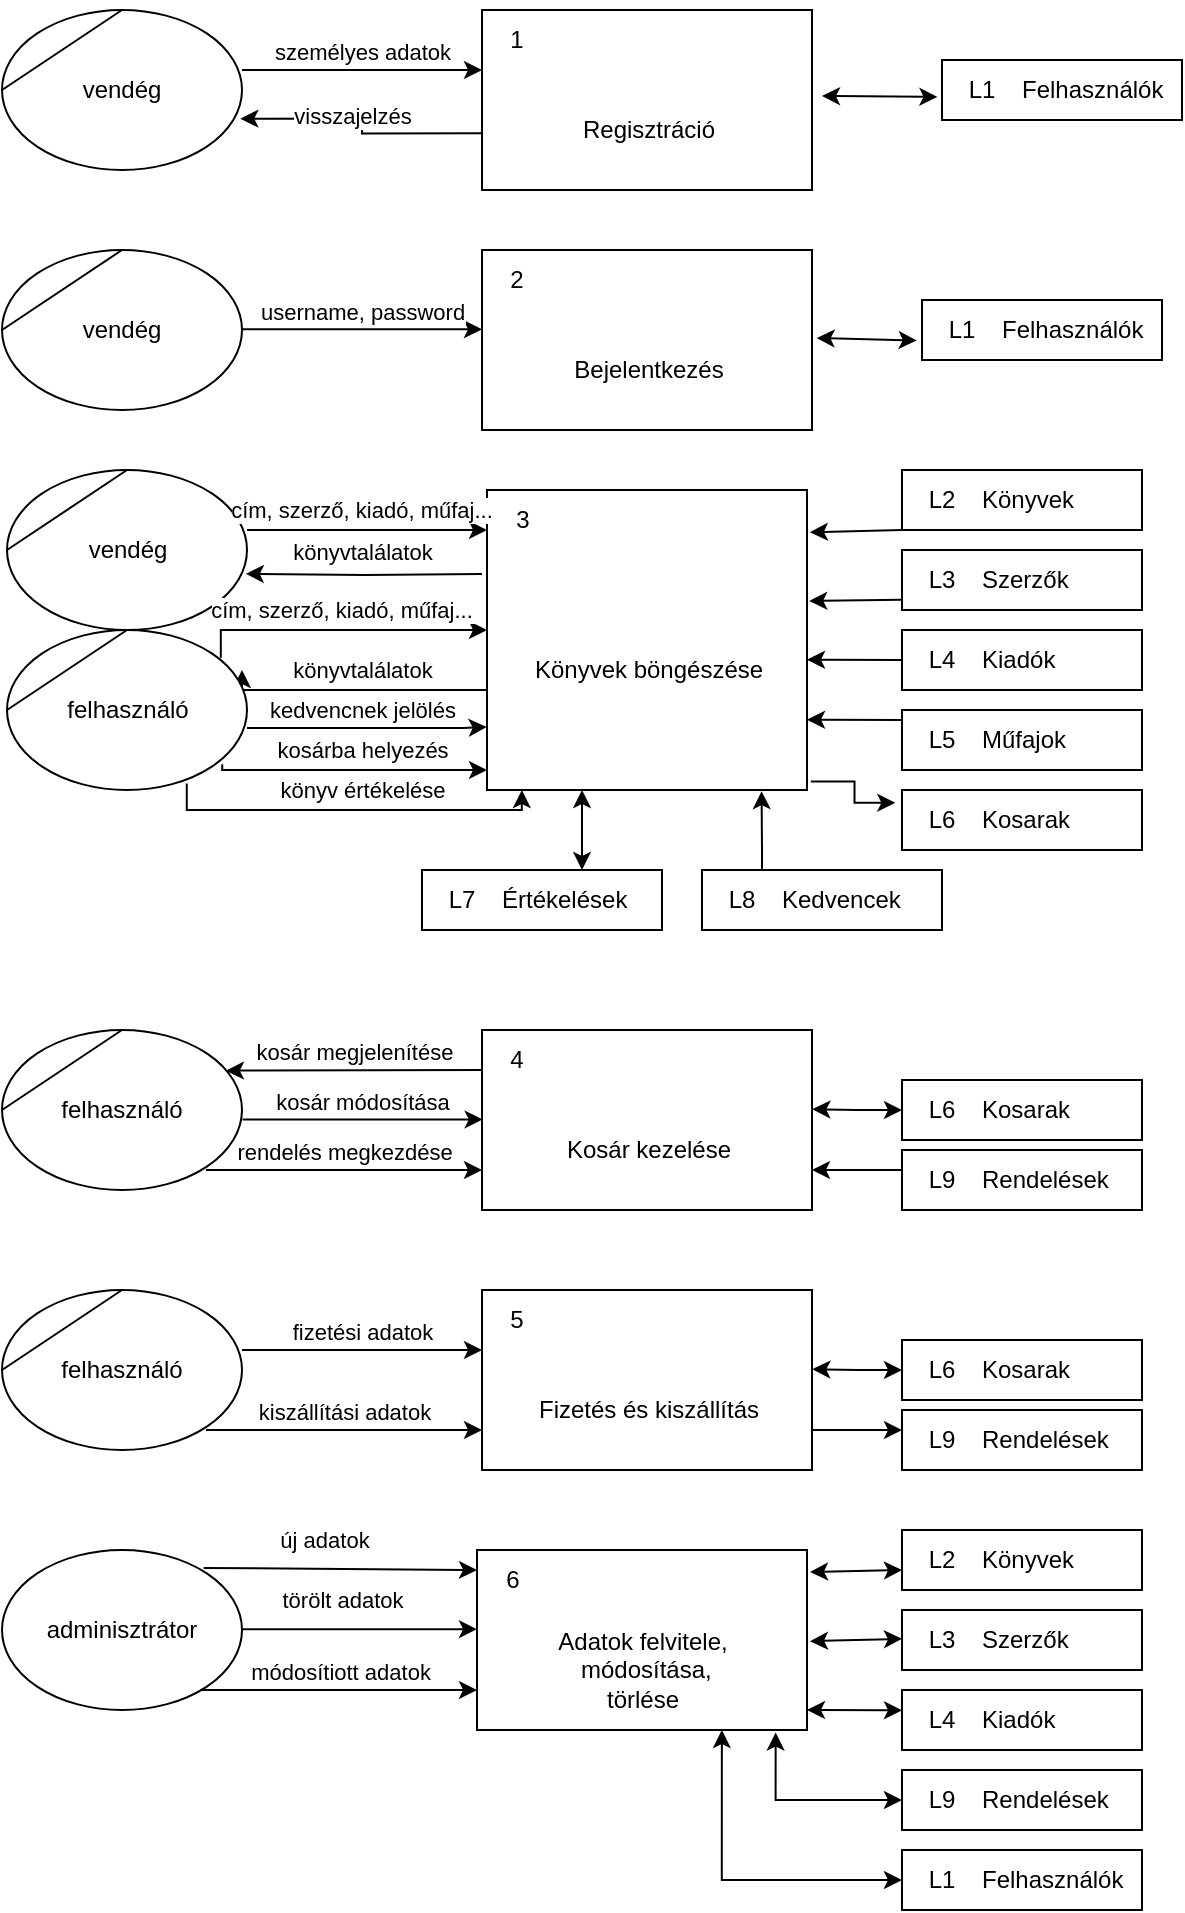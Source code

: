 <mxfile version="20.8.20" type="device"><diagram name="Page-1" id="_qsF4wstuvwp_UwOPnYQ"><mxGraphModel dx="1009" dy="550" grid="1" gridSize="10" guides="1" tooltips="1" connect="1" arrows="1" fold="1" page="1" pageScale="1" pageWidth="850" pageHeight="1100" math="0" shadow="0"><root><mxCell id="0"/><mxCell id="1" parent="0"/><mxCell id="DANlGAtd_FARZGhDrok2-2" value="vendég" style="shape=stencil(tZRtjoMgEIZPw98GJR6gYXfvQe10nZQCAbYft99RNKlW7GajiTGZeeXhnZGBCRka5YCVvGHig5VlwTm9Kb5NYhUc1DElr8qjOmhISojenuGGx9gz0DTgMbaq+GR8T9+0j5C1NYYgaE0YKU86wRQaWsvvCdZv/xhFjvgXiOB7kynLyq+/Y3fVNuBiI79j7OB+db/rgceOi61+3Grg4v9YISmTO9xCHlR9/vb2xxxnzYDW6AK8OfLTeZzO66ynzM5CnqyHBUsn1DqN9UITnWoH/kUY5Iu9PtVUzRY1jx4IGk22K9UioSs+44+uvFxl3bKX1nTZdE12iV8=);whiteSpace=wrap;html=1;" parent="1" vertex="1"><mxGeometry x="20" y="20" width="120" height="80" as="geometry"/></mxCell><mxCell id="DANlGAtd_FARZGhDrok2-3" value="Regisztráció" style="html=1;dashed=0;whitespace=wrap;shape=mxgraph.dfd.process;align=center;container=1;collapsible=0;spacingTop=30;" parent="1" vertex="1"><mxGeometry x="260" y="20" width="165" height="90" as="geometry"/></mxCell><mxCell id="DANlGAtd_FARZGhDrok2-4" value="1" style="text;html=1;strokeColor=none;fillColor=none;align=center;verticalAlign=middle;whiteSpace=wrap;rounded=0;movable=0;resizable=0;rotatable=0;cloneable=0;deletable=0;connectable=0;allowArrows=0;pointerEvents=1;" parent="DANlGAtd_FARZGhDrok2-3" vertex="1"><mxGeometry width="35" height="30" as="geometry"/></mxCell><mxCell id="DANlGAtd_FARZGhDrok2-5" value="" style="text;html=1;strokeColor=none;fillColor=none;align=left;verticalAlign=middle;whiteSpace=wrap;rounded=0;movable=0;resizable=0;connectable=0;allowArrows=0;rotatable=0;cloneable=0;deletable=0;spacingLeft=6;autosize=1;resizeWidth=0;" parent="DANlGAtd_FARZGhDrok2-3" vertex="1"><mxGeometry x="35" y="-5" width="50" height="40" as="geometry"/></mxCell><mxCell id="DANlGAtd_FARZGhDrok2-6" value="személyes adatok" style="endArrow=classic;html=1;rounded=0;verticalAlign=bottom;" parent="1" edge="1"><mxGeometry width="50" height="50" relative="1" as="geometry"><mxPoint x="140" y="50" as="sourcePoint"/><mxPoint x="260" y="50" as="targetPoint"/><mxPoint as="offset"/></mxGeometry></mxCell><mxCell id="DANlGAtd_FARZGhDrok2-7" value="visszajelzés&lt;br&gt;" style="endArrow=classic;html=1;rounded=0;verticalAlign=bottom;exitX=-0.001;exitY=0.685;exitDx=0;exitDy=0;exitPerimeter=0;edgeStyle=orthogonalEdgeStyle;entryX=0.993;entryY=0.679;entryDx=0;entryDy=0;entryPerimeter=0;" parent="1" source="DANlGAtd_FARZGhDrok2-3" target="DANlGAtd_FARZGhDrok2-2" edge="1"><mxGeometry x="-0.186" y="-13" width="50" height="50" relative="1" as="geometry"><mxPoint x="150" y="60" as="sourcePoint"/><mxPoint x="140" y="60" as="targetPoint"/><mxPoint x="-13" y="13" as="offset"/></mxGeometry></mxCell><mxCell id="DANlGAtd_FARZGhDrok2-20" value="Felhasználók" style="html=1;dashed=0;whitespace=wrap;shape=mxgraph.dfd.dataStoreID2;align=left;spacingLeft=38;container=1;collapsible=0;" parent="1" vertex="1"><mxGeometry x="490" y="45" width="120" height="30" as="geometry"/></mxCell><mxCell id="DANlGAtd_FARZGhDrok2-21" value="L1" style="text;html=1;strokeColor=none;fillColor=none;align=center;verticalAlign=middle;whiteSpace=wrap;rounded=0;connectable=0;allowArrows=0;movable=0;resizable=0;rotatable=0;cloneable=0;deletable=0;" parent="DANlGAtd_FARZGhDrok2-20" vertex="1"><mxGeometry x="5" width="30" height="30" as="geometry"/></mxCell><mxCell id="DANlGAtd_FARZGhDrok2-22" value="&lt;br&gt;" style="endArrow=classic;startArrow=classic;html=1;rounded=0;verticalAlign=bottom;entryX=-0.019;entryY=0.616;entryDx=0;entryDy=0;entryPerimeter=0;" parent="1" target="DANlGAtd_FARZGhDrok2-20" edge="1"><mxGeometry width="50" height="50" relative="1" as="geometry"><mxPoint x="430" y="63" as="sourcePoint"/><mxPoint x="480" y="60" as="targetPoint"/></mxGeometry></mxCell><mxCell id="DANlGAtd_FARZGhDrok2-23" value="vendég" style="shape=stencil(tZRtjoMgEIZPw98GJR6gYXfvQe10nZQCAbYft99RNKlW7GajiTGZeeXhnZGBCRka5YCVvGHig5VlwTm9Kb5NYhUc1DElr8qjOmhISojenuGGx9gz0DTgMbaq+GR8T9+0j5C1NYYgaE0YKU86wRQaWsvvCdZv/xhFjvgXiOB7kynLyq+/Y3fVNuBiI79j7OB+db/rgceOi61+3Grg4v9YISmTO9xCHlR9/vb2xxxnzYDW6AK8OfLTeZzO66ynzM5CnqyHBUsn1DqN9UITnWoH/kUY5Iu9PtVUzRY1jx4IGk22K9UioSs+44+uvFxl3bKX1nTZdE12iV8=);whiteSpace=wrap;html=1;" parent="1" vertex="1"><mxGeometry x="20" y="140" width="120" height="80" as="geometry"/></mxCell><mxCell id="DANlGAtd_FARZGhDrok2-24" value="Bejelentkezés" style="html=1;dashed=0;whitespace=wrap;shape=mxgraph.dfd.process;align=center;container=1;collapsible=0;spacingTop=30;" parent="1" vertex="1"><mxGeometry x="260" y="140" width="165" height="90" as="geometry"/></mxCell><mxCell id="DANlGAtd_FARZGhDrok2-25" value="2" style="text;html=1;strokeColor=none;fillColor=none;align=center;verticalAlign=middle;whiteSpace=wrap;rounded=0;movable=0;resizable=0;rotatable=0;cloneable=0;deletable=0;connectable=0;allowArrows=0;pointerEvents=1;" parent="DANlGAtd_FARZGhDrok2-24" vertex="1"><mxGeometry width="35" height="30" as="geometry"/></mxCell><mxCell id="DANlGAtd_FARZGhDrok2-26" value="" style="text;html=1;strokeColor=none;fillColor=none;align=left;verticalAlign=middle;whiteSpace=wrap;rounded=0;movable=0;resizable=0;connectable=0;allowArrows=0;rotatable=0;cloneable=0;deletable=0;spacingLeft=6;autosize=1;resizeWidth=0;" parent="DANlGAtd_FARZGhDrok2-24" vertex="1"><mxGeometry x="35" y="-5" width="50" height="40" as="geometry"/></mxCell><mxCell id="DANlGAtd_FARZGhDrok2-27" value="username, password" style="endArrow=classic;html=1;rounded=0;verticalAlign=bottom;" parent="1" edge="1"><mxGeometry width="50" height="50" relative="1" as="geometry"><mxPoint x="140" y="179.66" as="sourcePoint"/><mxPoint x="260" y="179.66" as="targetPoint"/><mxPoint as="offset"/></mxGeometry></mxCell><mxCell id="DANlGAtd_FARZGhDrok2-29" value="Felhasználók" style="html=1;dashed=0;whitespace=wrap;shape=mxgraph.dfd.dataStoreID2;align=left;spacingLeft=38;container=1;collapsible=0;" parent="1" vertex="1"><mxGeometry x="480" y="165" width="120" height="30" as="geometry"/></mxCell><mxCell id="DANlGAtd_FARZGhDrok2-30" value="L1" style="text;html=1;strokeColor=none;fillColor=none;align=center;verticalAlign=middle;whiteSpace=wrap;rounded=0;connectable=0;allowArrows=0;movable=0;resizable=0;rotatable=0;cloneable=0;deletable=0;" parent="DANlGAtd_FARZGhDrok2-29" vertex="1"><mxGeometry x="5" width="30" height="30" as="geometry"/></mxCell><mxCell id="DANlGAtd_FARZGhDrok2-31" value="&lt;br&gt;" style="endArrow=classic;startArrow=classic;html=1;rounded=0;verticalAlign=bottom;exitX=1.014;exitY=0.489;exitDx=0;exitDy=0;exitPerimeter=0;entryX=-0.022;entryY=0.674;entryDx=0;entryDy=0;entryPerimeter=0;" parent="1" source="DANlGAtd_FARZGhDrok2-24" target="DANlGAtd_FARZGhDrok2-29" edge="1"><mxGeometry width="50" height="50" relative="1" as="geometry"><mxPoint x="450" y="190" as="sourcePoint"/><mxPoint x="520" y="190" as="targetPoint"/></mxGeometry></mxCell><mxCell id="DANlGAtd_FARZGhDrok2-54" style="edgeStyle=orthogonalEdgeStyle;rounded=0;orthogonalLoop=1;jettySize=auto;html=1;entryX=0.995;entryY=0.649;entryDx=0;entryDy=0;entryPerimeter=0;" parent="1" target="DANlGAtd_FARZGhDrok2-46" edge="1"><mxGeometry relative="1" as="geometry"><mxPoint x="260" y="302" as="sourcePoint"/></mxGeometry></mxCell><mxCell id="DANlGAtd_FARZGhDrok2-56" value="könyvtalálatok&lt;br&gt;" style="edgeLabel;html=1;align=center;verticalAlign=middle;resizable=0;points=[];" parent="DANlGAtd_FARZGhDrok2-54" vertex="1" connectable="0"><mxGeometry x="-0.121" relative="1" as="geometry"><mxPoint x="-8" y="-12" as="offset"/></mxGeometry></mxCell><mxCell id="DANlGAtd_FARZGhDrok2-55" style="edgeStyle=orthogonalEdgeStyle;rounded=0;orthogonalLoop=1;jettySize=auto;html=1;exitX=0.001;exitY=0.594;exitDx=0;exitDy=0;exitPerimeter=0;" parent="1" source="DANlGAtd_FARZGhDrok2-32" edge="1"><mxGeometry relative="1" as="geometry"><mxPoint x="260" y="370" as="sourcePoint"/><mxPoint x="140" y="350" as="targetPoint"/><Array as="points"><mxPoint x="263" y="360"/><mxPoint x="140" y="360"/></Array></mxGeometry></mxCell><mxCell id="DANlGAtd_FARZGhDrok2-113" value="könyvtalálatok" style="edgeLabel;html=1;align=center;verticalAlign=middle;resizable=0;points=[];" parent="DANlGAtd_FARZGhDrok2-55" vertex="1" connectable="0"><mxGeometry x="-0.127" y="-1" relative="1" as="geometry"><mxPoint x="-11" y="-9" as="offset"/></mxGeometry></mxCell><mxCell id="DANlGAtd_FARZGhDrok2-32" value="Könyvek böngészése&lt;br&gt;" style="html=1;dashed=0;whitespace=wrap;shape=mxgraph.dfd.process;align=center;container=1;collapsible=0;spacingTop=30;" parent="1" vertex="1"><mxGeometry x="262.5" y="260" width="160" height="150" as="geometry"/></mxCell><mxCell id="DANlGAtd_FARZGhDrok2-33" value="3" style="text;html=1;strokeColor=none;fillColor=none;align=center;verticalAlign=middle;whiteSpace=wrap;rounded=0;movable=0;resizable=0;rotatable=0;cloneable=0;deletable=0;connectable=0;allowArrows=0;pointerEvents=1;" parent="DANlGAtd_FARZGhDrok2-32" vertex="1"><mxGeometry width="35" height="30" as="geometry"/></mxCell><mxCell id="DANlGAtd_FARZGhDrok2-34" value="" style="text;html=1;strokeColor=none;fillColor=none;align=left;verticalAlign=middle;whiteSpace=wrap;rounded=0;movable=0;resizable=0;connectable=0;allowArrows=0;rotatable=0;cloneable=0;deletable=0;spacingLeft=6;autosize=1;resizeWidth=0;" parent="DANlGAtd_FARZGhDrok2-32" vertex="1"><mxGeometry x="35" y="-5" width="50" height="40" as="geometry"/></mxCell><mxCell id="DANlGAtd_FARZGhDrok2-110" style="edgeStyle=orthogonalEdgeStyle;rounded=0;orthogonalLoop=1;jettySize=auto;html=1;startArrow=none;startFill=0;endArrow=classic;endFill=1;entryX=-0.001;entryY=0.79;entryDx=0;entryDy=0;entryPerimeter=0;" parent="DANlGAtd_FARZGhDrok2-32" target="DANlGAtd_FARZGhDrok2-32" edge="1"><mxGeometry relative="1" as="geometry"><mxPoint x="-120" y="119" as="sourcePoint"/><mxPoint x="-22.5" y="110" as="targetPoint"/><Array as="points"><mxPoint x="-12" y="119"/></Array></mxGeometry></mxCell><mxCell id="DANlGAtd_FARZGhDrok2-111" value="kedvencnek jelölés" style="edgeLabel;html=1;align=center;verticalAlign=middle;resizable=0;points=[];" parent="DANlGAtd_FARZGhDrok2-110" vertex="1" connectable="0"><mxGeometry x="-0.127" y="1" relative="1" as="geometry"><mxPoint x="5" y="-8" as="offset"/></mxGeometry></mxCell><mxCell id="DANlGAtd_FARZGhDrok2-35" value="Könyvek" style="html=1;dashed=0;whitespace=wrap;shape=mxgraph.dfd.dataStoreID2;align=left;spacingLeft=38;container=1;collapsible=0;" parent="1" vertex="1"><mxGeometry x="470" y="250" width="120" height="30" as="geometry"/></mxCell><mxCell id="DANlGAtd_FARZGhDrok2-36" value="L2" style="text;html=1;strokeColor=none;fillColor=none;align=center;verticalAlign=middle;whiteSpace=wrap;rounded=0;connectable=0;allowArrows=0;movable=0;resizable=0;rotatable=0;cloneable=0;deletable=0;" parent="DANlGAtd_FARZGhDrok2-35" vertex="1"><mxGeometry x="5" width="30" height="30" as="geometry"/></mxCell><mxCell id="DANlGAtd_FARZGhDrok2-38" value="Szerzők" style="html=1;dashed=0;whitespace=wrap;shape=mxgraph.dfd.dataStoreID2;align=left;spacingLeft=38;container=1;collapsible=0;" parent="1" vertex="1"><mxGeometry x="470" y="290" width="120" height="30" as="geometry"/></mxCell><mxCell id="DANlGAtd_FARZGhDrok2-39" value="L3" style="text;html=1;strokeColor=none;fillColor=none;align=center;verticalAlign=middle;whiteSpace=wrap;rounded=0;connectable=0;allowArrows=0;movable=0;resizable=0;rotatable=0;cloneable=0;deletable=0;" parent="DANlGAtd_FARZGhDrok2-38" vertex="1"><mxGeometry x="5" width="30" height="30" as="geometry"/></mxCell><mxCell id="DANlGAtd_FARZGhDrok2-41" value="Kiadók&lt;br&gt;" style="html=1;dashed=0;whitespace=wrap;shape=mxgraph.dfd.dataStoreID2;align=left;spacingLeft=38;container=1;collapsible=0;" parent="1" vertex="1"><mxGeometry x="470" y="330" width="120" height="30" as="geometry"/></mxCell><mxCell id="DANlGAtd_FARZGhDrok2-42" value="L4" style="text;html=1;strokeColor=none;fillColor=none;align=center;verticalAlign=middle;whiteSpace=wrap;rounded=0;connectable=0;allowArrows=0;movable=0;resizable=0;rotatable=0;cloneable=0;deletable=0;" parent="DANlGAtd_FARZGhDrok2-41" vertex="1"><mxGeometry x="5" width="30" height="30" as="geometry"/></mxCell><mxCell id="DANlGAtd_FARZGhDrok2-46" value="vendég" style="shape=stencil(tZRtjoMgEIZPw98GJR6gYXfvQe10nZQCAbYft99RNKlW7GajiTGZeeXhnZGBCRka5YCVvGHig5VlwTm9Kb5NYhUc1DElr8qjOmhISojenuGGx9gz0DTgMbaq+GR8T9+0j5C1NYYgaE0YKU86wRQaWsvvCdZv/xhFjvgXiOB7kynLyq+/Y3fVNuBiI79j7OB+db/rgceOi61+3Grg4v9YISmTO9xCHlR9/vb2xxxnzYDW6AK8OfLTeZzO66ynzM5CnqyHBUsn1DqN9UITnWoH/kUY5Iu9PtVUzRY1jx4IGk22K9UioSs+44+uvFxl3bKX1nTZdE12iV8=);whiteSpace=wrap;html=1;" parent="1" vertex="1"><mxGeometry x="22.5" y="250" width="120" height="80" as="geometry"/></mxCell><mxCell id="DANlGAtd_FARZGhDrok2-47" value="" style="endArrow=classic;html=1;rounded=0;verticalAlign=bottom;" parent="1" edge="1"><mxGeometry width="50" height="50" relative="1" as="geometry"><mxPoint x="142.5" y="280" as="sourcePoint"/><mxPoint x="262.5" y="280" as="targetPoint"/><mxPoint as="offset"/></mxGeometry></mxCell><mxCell id="DANlGAtd_FARZGhDrok2-61" style="edgeStyle=orthogonalEdgeStyle;rounded=0;orthogonalLoop=1;jettySize=auto;html=1;exitX=0.897;exitY=0.839;exitDx=0;exitDy=0;exitPerimeter=0;" parent="1" source="DANlGAtd_FARZGhDrok2-48" target="DANlGAtd_FARZGhDrok2-32" edge="1"><mxGeometry relative="1" as="geometry"><Array as="points"><mxPoint x="130" y="400"/></Array></mxGeometry></mxCell><mxCell id="DANlGAtd_FARZGhDrok2-62" value="kosárba helyezés" style="edgeLabel;html=1;align=center;verticalAlign=middle;resizable=0;points=[];" parent="DANlGAtd_FARZGhDrok2-61" vertex="1" connectable="0"><mxGeometry x="0.253" relative="1" as="geometry"><mxPoint x="-12" y="-10" as="offset"/></mxGeometry></mxCell><mxCell id="DANlGAtd_FARZGhDrok2-106" style="edgeStyle=orthogonalEdgeStyle;rounded=0;orthogonalLoop=1;jettySize=auto;html=1;startArrow=none;startFill=0;endArrow=classic;endFill=1;exitX=0.749;exitY=0.959;exitDx=0;exitDy=0;exitPerimeter=0;entryX=0.109;entryY=1;entryDx=0;entryDy=0;entryPerimeter=0;" parent="1" source="DANlGAtd_FARZGhDrok2-48" target="DANlGAtd_FARZGhDrok2-32" edge="1"><mxGeometry relative="1" as="geometry"><Array as="points"><mxPoint x="112" y="420"/><mxPoint x="280" y="420"/></Array></mxGeometry></mxCell><mxCell id="DANlGAtd_FARZGhDrok2-107" value="könyv értékelése" style="edgeLabel;html=1;align=center;verticalAlign=middle;resizable=0;points=[];" parent="DANlGAtd_FARZGhDrok2-106" vertex="1" connectable="0"><mxGeometry x="0.07" relative="1" as="geometry"><mxPoint x="-1" y="-10" as="offset"/></mxGeometry></mxCell><mxCell id="DANlGAtd_FARZGhDrok2-48" value="felhasználó" style="shape=stencil(tZRtjoMgEIZPw98GJR6gYXfvQe10nZQCAbYft99RNKlW7GajiTGZeeXhnZGBCRka5YCVvGHig5VlwTm9Kb5NYhUc1DElr8qjOmhISojenuGGx9gz0DTgMbaq+GR8T9+0j5C1NYYgaE0YKU86wRQaWsvvCdZv/xhFjvgXiOB7kynLyq+/Y3fVNuBiI79j7OB+db/rgceOi61+3Grg4v9YISmTO9xCHlR9/vb2xxxnzYDW6AK8OfLTeZzO66ynzM5CnqyHBUsn1DqN9UITnWoH/kUY5Iu9PtVUzRY1jx4IGk22K9UioSs+44+uvFxl3bKX1nTZdE12iV8=);whiteSpace=wrap;html=1;" parent="1" vertex="1"><mxGeometry x="22.5" y="330" width="120" height="80" as="geometry"/></mxCell><mxCell id="DANlGAtd_FARZGhDrok2-49" value="" style="endArrow=classic;html=1;rounded=0;verticalAlign=bottom;edgeStyle=orthogonalEdgeStyle;exitX=0.891;exitY=0.174;exitDx=0;exitDy=0;exitPerimeter=0;" parent="1" source="DANlGAtd_FARZGhDrok2-48" edge="1"><mxGeometry width="50" height="50" relative="1" as="geometry"><mxPoint x="142.5" y="330.0" as="sourcePoint"/><mxPoint x="262.5" y="330.0" as="targetPoint"/><mxPoint as="offset"/><Array as="points"><mxPoint x="129" y="330"/></Array></mxGeometry></mxCell><mxCell id="DANlGAtd_FARZGhDrok2-51" value="cím, szerző, kiadó, műfaj...&amp;nbsp;" style="edgeLabel;html=1;align=center;verticalAlign=middle;resizable=0;points=[];" parent="DANlGAtd_FARZGhDrok2-49" vertex="1" connectable="0"><mxGeometry x="-0.252" y="1" relative="1" as="geometry"><mxPoint x="20" y="-9" as="offset"/></mxGeometry></mxCell><mxCell id="DANlGAtd_FARZGhDrok2-52" value="cím, szerző, kiadó, műfaj...&amp;nbsp;" style="edgeLabel;html=1;align=center;verticalAlign=middle;resizable=0;points=[];" parent="1" vertex="1" connectable="0"><mxGeometry x="200.328" y="270.0" as="geometry"/></mxCell><mxCell id="DANlGAtd_FARZGhDrok2-58" value="" style="endArrow=classic;html=1;rounded=0;verticalAlign=bottom;entryX=1.009;entryY=0.141;entryDx=0;entryDy=0;entryPerimeter=0;" parent="1" target="DANlGAtd_FARZGhDrok2-32" edge="1"><mxGeometry width="50" height="50" relative="1" as="geometry"><mxPoint x="470" y="280" as="sourcePoint"/><mxPoint x="440" y="280" as="targetPoint"/></mxGeometry></mxCell><mxCell id="DANlGAtd_FARZGhDrok2-59" value="" style="endArrow=classic;html=1;rounded=0;verticalAlign=bottom;entryX=1.007;entryY=0.37;entryDx=0;entryDy=0;entryPerimeter=0;" parent="1" target="DANlGAtd_FARZGhDrok2-32" edge="1"><mxGeometry width="50" height="50" relative="1" as="geometry"><mxPoint x="470" y="314.86" as="sourcePoint"/><mxPoint x="420" y="315" as="targetPoint"/></mxGeometry></mxCell><mxCell id="DANlGAtd_FARZGhDrok2-60" value="" style="endArrow=classic;html=1;rounded=0;verticalAlign=bottom;entryX=0.984;entryY=0.133;entryDx=0;entryDy=0;entryPerimeter=0;" parent="1" edge="1"><mxGeometry width="50" height="50" relative="1" as="geometry"><mxPoint x="470" y="345" as="sourcePoint"/><mxPoint x="422.5" y="344.86" as="targetPoint"/></mxGeometry></mxCell><mxCell id="DANlGAtd_FARZGhDrok2-67" value="Kosarak&lt;br&gt;" style="html=1;dashed=0;whitespace=wrap;shape=mxgraph.dfd.dataStoreID2;align=left;spacingLeft=38;container=1;collapsible=0;" parent="1" vertex="1"><mxGeometry x="470" y="410" width="120" height="30" as="geometry"/></mxCell><mxCell id="DANlGAtd_FARZGhDrok2-68" value="L6" style="text;html=1;strokeColor=none;fillColor=none;align=center;verticalAlign=middle;whiteSpace=wrap;rounded=0;connectable=0;allowArrows=0;movable=0;resizable=0;rotatable=0;cloneable=0;deletable=0;" parent="DANlGAtd_FARZGhDrok2-67" vertex="1"><mxGeometry x="5" width="30" height="30" as="geometry"/></mxCell><mxCell id="DANlGAtd_FARZGhDrok2-69" value="" style="endArrow=classic;html=1;rounded=0;verticalAlign=bottom;entryX=-0.028;entryY=0.214;entryDx=0;entryDy=0;entryPerimeter=0;exitX=1.012;exitY=0.972;exitDx=0;exitDy=0;exitPerimeter=0;edgeStyle=orthogonalEdgeStyle;" parent="1" source="DANlGAtd_FARZGhDrok2-32" target="DANlGAtd_FARZGhDrok2-67" edge="1"><mxGeometry width="50" height="50" relative="1" as="geometry"><mxPoint x="480" y="365" as="sourcePoint"/><mxPoint x="432.5" y="364.86" as="targetPoint"/></mxGeometry></mxCell><mxCell id="DANlGAtd_FARZGhDrok2-70" value="felhasználó" style="shape=stencil(tZRtjoMgEIZPw98GJR6gYXfvQe10nZQCAbYft99RNKlW7GajiTGZeeXhnZGBCRka5YCVvGHig5VlwTm9Kb5NYhUc1DElr8qjOmhISojenuGGx9gz0DTgMbaq+GR8T9+0j5C1NYYgaE0YKU86wRQaWsvvCdZv/xhFjvgXiOB7kynLyq+/Y3fVNuBiI79j7OB+db/rgceOi61+3Grg4v9YISmTO9xCHlR9/vb2xxxnzYDW6AK8OfLTeZzO66ynzM5CnqyHBUsn1DqN9UITnWoH/kUY5Iu9PtVUzRY1jx4IGk22K9UioSs+44+uvFxl3bKX1nTZdE12iV8=);whiteSpace=wrap;html=1;" parent="1" vertex="1"><mxGeometry x="20" y="530" width="120" height="80" as="geometry"/></mxCell><mxCell id="DANlGAtd_FARZGhDrok2-71" value="Kosár kezelése" style="html=1;dashed=0;whitespace=wrap;shape=mxgraph.dfd.process;align=center;container=1;collapsible=0;spacingTop=30;" parent="1" vertex="1"><mxGeometry x="260" y="530" width="165" height="90" as="geometry"/></mxCell><mxCell id="DANlGAtd_FARZGhDrok2-72" value="4" style="text;html=1;strokeColor=none;fillColor=none;align=center;verticalAlign=middle;whiteSpace=wrap;rounded=0;movable=0;resizable=0;rotatable=0;cloneable=0;deletable=0;connectable=0;allowArrows=0;pointerEvents=1;" parent="DANlGAtd_FARZGhDrok2-71" vertex="1"><mxGeometry width="35" height="30" as="geometry"/></mxCell><mxCell id="DANlGAtd_FARZGhDrok2-73" value="" style="text;html=1;strokeColor=none;fillColor=none;align=left;verticalAlign=middle;whiteSpace=wrap;rounded=0;movable=0;resizable=0;connectable=0;allowArrows=0;rotatable=0;cloneable=0;deletable=0;spacingLeft=6;autosize=1;resizeWidth=0;" parent="DANlGAtd_FARZGhDrok2-71" vertex="1"><mxGeometry x="35" y="-5" width="50" height="40" as="geometry"/></mxCell><mxCell id="DANlGAtd_FARZGhDrok2-74" value="kosár módosítása" style="endArrow=classic;html=1;rounded=0;verticalAlign=bottom;" parent="1" edge="1"><mxGeometry width="50" height="50" relative="1" as="geometry"><mxPoint x="140.33" y="574.71" as="sourcePoint"/><mxPoint x="260.33" y="574.71" as="targetPoint"/><mxPoint as="offset"/></mxGeometry></mxCell><mxCell id="DANlGAtd_FARZGhDrok2-85" style="edgeStyle=orthogonalEdgeStyle;rounded=0;orthogonalLoop=1;jettySize=auto;html=1;entryX=1.001;entryY=0.44;entryDx=0;entryDy=0;entryPerimeter=0;endArrow=classic;endFill=1;startArrow=classic;startFill=1;" parent="1" source="DANlGAtd_FARZGhDrok2-75" target="DANlGAtd_FARZGhDrok2-71" edge="1"><mxGeometry relative="1" as="geometry"/></mxCell><mxCell id="DANlGAtd_FARZGhDrok2-75" value="Kosarak" style="html=1;dashed=0;whitespace=wrap;shape=mxgraph.dfd.dataStoreID2;align=left;spacingLeft=38;container=1;collapsible=0;" parent="1" vertex="1"><mxGeometry x="470" y="555" width="120" height="30" as="geometry"/></mxCell><mxCell id="DANlGAtd_FARZGhDrok2-76" value="L6" style="text;html=1;strokeColor=none;fillColor=none;align=center;verticalAlign=middle;whiteSpace=wrap;rounded=0;connectable=0;allowArrows=0;movable=0;resizable=0;rotatable=0;cloneable=0;deletable=0;" parent="DANlGAtd_FARZGhDrok2-75" vertex="1"><mxGeometry x="5" width="30" height="30" as="geometry"/></mxCell><mxCell id="DANlGAtd_FARZGhDrok2-78" value="rendelés megkezdése" style="endArrow=classic;html=1;rounded=0;verticalAlign=bottom;exitX=0.85;exitY=0.875;exitDx=0;exitDy=0;exitPerimeter=0;" parent="1" source="DANlGAtd_FARZGhDrok2-70" edge="1"><mxGeometry width="50" height="50" relative="1" as="geometry"><mxPoint x="140" y="600" as="sourcePoint"/><mxPoint x="260" y="600" as="targetPoint"/><mxPoint as="offset"/></mxGeometry></mxCell><mxCell id="DANlGAtd_FARZGhDrok2-79" value="kosár megjelenítése" style="endArrow=classic;html=1;rounded=0;verticalAlign=bottom;entryX=0.933;entryY=0.254;entryDx=0;entryDy=0;entryPerimeter=0;" parent="1" target="DANlGAtd_FARZGhDrok2-70" edge="1"><mxGeometry width="50" height="50" relative="1" as="geometry"><mxPoint x="260" y="550" as="sourcePoint"/><mxPoint x="140" y="550" as="targetPoint"/><mxPoint as="offset"/></mxGeometry></mxCell><mxCell id="DANlGAtd_FARZGhDrok2-80" value="Rendelések" style="html=1;dashed=0;whitespace=wrap;shape=mxgraph.dfd.dataStoreID2;align=left;spacingLeft=38;container=1;collapsible=0;" parent="1" vertex="1"><mxGeometry x="470" y="590" width="120" height="30" as="geometry"/></mxCell><mxCell id="DANlGAtd_FARZGhDrok2-81" value="L9" style="text;html=1;strokeColor=none;fillColor=none;align=center;verticalAlign=middle;whiteSpace=wrap;rounded=0;connectable=0;allowArrows=0;movable=0;resizable=0;rotatable=0;cloneable=0;deletable=0;" parent="DANlGAtd_FARZGhDrok2-80" vertex="1"><mxGeometry x="5" width="30" height="30" as="geometry"/></mxCell><mxCell id="DANlGAtd_FARZGhDrok2-84" value="" style="endArrow=classic;html=1;rounded=0;verticalAlign=bottom;entryX=0.984;entryY=0.133;entryDx=0;entryDy=0;entryPerimeter=0;" parent="1" edge="1"><mxGeometry width="50" height="50" relative="1" as="geometry"><mxPoint x="470" y="375" as="sourcePoint"/><mxPoint x="422.5" y="374.86" as="targetPoint"/></mxGeometry></mxCell><mxCell id="DANlGAtd_FARZGhDrok2-82" value="Műfajok" style="html=1;dashed=0;whitespace=wrap;shape=mxgraph.dfd.dataStoreID2;align=left;spacingLeft=38;container=1;collapsible=0;" parent="1" vertex="1"><mxGeometry x="470" y="370" width="120" height="30" as="geometry"/></mxCell><mxCell id="DANlGAtd_FARZGhDrok2-83" value="L5" style="text;html=1;strokeColor=none;fillColor=none;align=center;verticalAlign=middle;whiteSpace=wrap;rounded=0;connectable=0;allowArrows=0;movable=0;resizable=0;rotatable=0;cloneable=0;deletable=0;" parent="DANlGAtd_FARZGhDrok2-82" vertex="1"><mxGeometry x="5" width="30" height="30" as="geometry"/></mxCell><mxCell id="DANlGAtd_FARZGhDrok2-86" style="edgeStyle=orthogonalEdgeStyle;rounded=0;orthogonalLoop=1;jettySize=auto;html=1;entryX=1.001;entryY=0.44;entryDx=0;entryDy=0;entryPerimeter=0;" parent="1" edge="1"><mxGeometry relative="1" as="geometry"><mxPoint x="470" y="600" as="sourcePoint"/><mxPoint x="425" y="600" as="targetPoint"/></mxGeometry></mxCell><mxCell id="DANlGAtd_FARZGhDrok2-88" value="felhasználó" style="shape=stencil(tZRtjoMgEIZPw98GJR6gYXfvQe10nZQCAbYft99RNKlW7GajiTGZeeXhnZGBCRka5YCVvGHig5VlwTm9Kb5NYhUc1DElr8qjOmhISojenuGGx9gz0DTgMbaq+GR8T9+0j5C1NYYgaE0YKU86wRQaWsvvCdZv/xhFjvgXiOB7kynLyq+/Y3fVNuBiI79j7OB+db/rgceOi61+3Grg4v9YISmTO9xCHlR9/vb2xxxnzYDW6AK8OfLTeZzO66ynzM5CnqyHBUsn1DqN9UITnWoH/kUY5Iu9PtVUzRY1jx4IGk22K9UioSs+44+uvFxl3bKX1nTZdE12iV8=);whiteSpace=wrap;html=1;" parent="1" vertex="1"><mxGeometry x="20" y="660" width="120" height="80" as="geometry"/></mxCell><mxCell id="DANlGAtd_FARZGhDrok2-89" value="Fizetés és kiszállítás" style="html=1;dashed=0;whitespace=wrap;shape=mxgraph.dfd.process;align=center;container=1;collapsible=0;spacingTop=30;" parent="1" vertex="1"><mxGeometry x="260" y="660" width="165" height="90" as="geometry"/></mxCell><mxCell id="DANlGAtd_FARZGhDrok2-90" value="5" style="text;html=1;strokeColor=none;fillColor=none;align=center;verticalAlign=middle;whiteSpace=wrap;rounded=0;movable=0;resizable=0;rotatable=0;cloneable=0;deletable=0;connectable=0;allowArrows=0;pointerEvents=1;" parent="DANlGAtd_FARZGhDrok2-89" vertex="1"><mxGeometry width="35" height="30" as="geometry"/></mxCell><mxCell id="DANlGAtd_FARZGhDrok2-91" value="" style="text;html=1;strokeColor=none;fillColor=none;align=left;verticalAlign=middle;whiteSpace=wrap;rounded=0;movable=0;resizable=0;connectable=0;allowArrows=0;rotatable=0;cloneable=0;deletable=0;spacingLeft=6;autosize=1;resizeWidth=0;" parent="DANlGAtd_FARZGhDrok2-89" vertex="1"><mxGeometry x="35" y="-5" width="50" height="40" as="geometry"/></mxCell><mxCell id="DANlGAtd_FARZGhDrok2-92" value="fizetési adatok" style="endArrow=classic;html=1;rounded=0;verticalAlign=bottom;" parent="1" edge="1"><mxGeometry width="50" height="50" relative="1" as="geometry"><mxPoint x="140" y="690.0" as="sourcePoint"/><mxPoint x="260" y="690.0" as="targetPoint"/><mxPoint as="offset"/></mxGeometry></mxCell><mxCell id="DANlGAtd_FARZGhDrok2-93" style="edgeStyle=orthogonalEdgeStyle;rounded=0;orthogonalLoop=1;jettySize=auto;html=1;entryX=1.001;entryY=0.44;entryDx=0;entryDy=0;entryPerimeter=0;endArrow=classic;endFill=1;startArrow=classic;startFill=1;" parent="1" source="DANlGAtd_FARZGhDrok2-94" target="DANlGAtd_FARZGhDrok2-89" edge="1"><mxGeometry relative="1" as="geometry"/></mxCell><mxCell id="DANlGAtd_FARZGhDrok2-94" value="Kosarak" style="html=1;dashed=0;whitespace=wrap;shape=mxgraph.dfd.dataStoreID2;align=left;spacingLeft=38;container=1;collapsible=0;" parent="1" vertex="1"><mxGeometry x="470" y="685" width="120" height="30" as="geometry"/></mxCell><mxCell id="DANlGAtd_FARZGhDrok2-95" value="L6" style="text;html=1;strokeColor=none;fillColor=none;align=center;verticalAlign=middle;whiteSpace=wrap;rounded=0;connectable=0;allowArrows=0;movable=0;resizable=0;rotatable=0;cloneable=0;deletable=0;" parent="DANlGAtd_FARZGhDrok2-94" vertex="1"><mxGeometry x="5" width="30" height="30" as="geometry"/></mxCell><mxCell id="DANlGAtd_FARZGhDrok2-96" value="kiszállítási adatok" style="endArrow=classic;html=1;rounded=0;verticalAlign=bottom;exitX=0.85;exitY=0.875;exitDx=0;exitDy=0;exitPerimeter=0;" parent="1" source="DANlGAtd_FARZGhDrok2-88" edge="1"><mxGeometry width="50" height="50" relative="1" as="geometry"><mxPoint x="140" y="730" as="sourcePoint"/><mxPoint x="260" y="730" as="targetPoint"/><mxPoint as="offset"/></mxGeometry></mxCell><mxCell id="DANlGAtd_FARZGhDrok2-98" value="Rendelések" style="html=1;dashed=0;whitespace=wrap;shape=mxgraph.dfd.dataStoreID2;align=left;spacingLeft=38;container=1;collapsible=0;" parent="1" vertex="1"><mxGeometry x="470" y="720" width="120" height="30" as="geometry"/></mxCell><mxCell id="DANlGAtd_FARZGhDrok2-99" value="L9" style="text;html=1;strokeColor=none;fillColor=none;align=center;verticalAlign=middle;whiteSpace=wrap;rounded=0;connectable=0;allowArrows=0;movable=0;resizable=0;rotatable=0;cloneable=0;deletable=0;" parent="DANlGAtd_FARZGhDrok2-98" vertex="1"><mxGeometry x="5" width="30" height="30" as="geometry"/></mxCell><mxCell id="DANlGAtd_FARZGhDrok2-100" style="edgeStyle=orthogonalEdgeStyle;rounded=0;orthogonalLoop=1;jettySize=auto;html=1;entryX=1.001;entryY=0.44;entryDx=0;entryDy=0;entryPerimeter=0;" parent="1" edge="1"><mxGeometry relative="1" as="geometry"><mxPoint x="425" y="730" as="sourcePoint"/><mxPoint x="470" y="730" as="targetPoint"/></mxGeometry></mxCell><mxCell id="DANlGAtd_FARZGhDrok2-108" style="edgeStyle=orthogonalEdgeStyle;rounded=0;orthogonalLoop=1;jettySize=auto;html=1;entryX=0.858;entryY=1.004;entryDx=0;entryDy=0;entryPerimeter=0;startArrow=none;startFill=0;endArrow=classic;endFill=1;" parent="1" source="DANlGAtd_FARZGhDrok2-102" target="DANlGAtd_FARZGhDrok2-32" edge="1"><mxGeometry relative="1" as="geometry"><Array as="points"><mxPoint x="400" y="440"/><mxPoint x="400" y="440"/></Array></mxGeometry></mxCell><mxCell id="DANlGAtd_FARZGhDrok2-102" value="Kedvencek" style="html=1;dashed=0;whitespace=wrap;shape=mxgraph.dfd.dataStoreID2;align=left;spacingLeft=38;container=1;collapsible=0;" parent="1" vertex="1"><mxGeometry x="370" y="450" width="120" height="30" as="geometry"/></mxCell><mxCell id="DANlGAtd_FARZGhDrok2-103" value="L8" style="text;html=1;strokeColor=none;fillColor=none;align=center;verticalAlign=middle;whiteSpace=wrap;rounded=0;connectable=0;allowArrows=0;movable=0;resizable=0;rotatable=0;cloneable=0;deletable=0;" parent="DANlGAtd_FARZGhDrok2-102" vertex="1"><mxGeometry x="5" width="30" height="30" as="geometry"/></mxCell><mxCell id="DANlGAtd_FARZGhDrok2-109" style="edgeStyle=orthogonalEdgeStyle;rounded=0;orthogonalLoop=1;jettySize=auto;html=1;startArrow=classic;startFill=1;endArrow=classic;endFill=1;" parent="1" source="DANlGAtd_FARZGhDrok2-104" edge="1"><mxGeometry relative="1" as="geometry"><mxPoint x="310" y="410" as="targetPoint"/><Array as="points"><mxPoint x="310" y="440"/><mxPoint x="310" y="440"/></Array></mxGeometry></mxCell><mxCell id="DANlGAtd_FARZGhDrok2-104" value="Értékelések" style="html=1;dashed=0;whitespace=wrap;shape=mxgraph.dfd.dataStoreID2;align=left;spacingLeft=38;container=1;collapsible=0;" parent="1" vertex="1"><mxGeometry x="230" y="450" width="120" height="30" as="geometry"/></mxCell><mxCell id="DANlGAtd_FARZGhDrok2-105" value="L7" style="text;html=1;strokeColor=none;fillColor=none;align=center;verticalAlign=middle;whiteSpace=wrap;rounded=0;connectable=0;allowArrows=0;movable=0;resizable=0;rotatable=0;cloneable=0;deletable=0;" parent="DANlGAtd_FARZGhDrok2-104" vertex="1"><mxGeometry x="5" width="30" height="30" as="geometry"/></mxCell><mxCell id="DANlGAtd_FARZGhDrok2-116" value="Adatok felvitele,&lt;br&gt;&amp;nbsp;módosítása,&lt;br&gt;törlése" style="html=1;dashed=0;whitespace=wrap;shape=mxgraph.dfd.process;align=center;container=1;collapsible=0;spacingTop=30;" parent="1" vertex="1"><mxGeometry x="257.5" y="790" width="165" height="90" as="geometry"/></mxCell><mxCell id="DANlGAtd_FARZGhDrok2-117" value="6&lt;br&gt;" style="text;html=1;strokeColor=none;fillColor=none;align=center;verticalAlign=middle;whiteSpace=wrap;rounded=0;movable=0;resizable=0;rotatable=0;cloneable=0;deletable=0;connectable=0;allowArrows=0;pointerEvents=1;" parent="DANlGAtd_FARZGhDrok2-116" vertex="1"><mxGeometry width="35" height="30" as="geometry"/></mxCell><mxCell id="DANlGAtd_FARZGhDrok2-118" value="" style="text;html=1;strokeColor=none;fillColor=none;align=left;verticalAlign=middle;whiteSpace=wrap;rounded=0;movable=0;resizable=0;connectable=0;allowArrows=0;rotatable=0;cloneable=0;deletable=0;spacingLeft=6;autosize=1;resizeWidth=0;" parent="DANlGAtd_FARZGhDrok2-116" vertex="1"><mxGeometry x="35" y="-5" width="50" height="40" as="geometry"/></mxCell><mxCell id="DANlGAtd_FARZGhDrok2-119" value="" style="endArrow=classic;html=1;rounded=0;verticalAlign=bottom;" parent="1" edge="1"><mxGeometry width="50" height="50" relative="1" as="geometry"><mxPoint x="137.5" y="829.58" as="sourcePoint"/><mxPoint x="257.5" y="829.58" as="targetPoint"/><mxPoint as="offset"/></mxGeometry></mxCell><mxCell id="DANlGAtd_FARZGhDrok2-212" value="törölt adatok" style="edgeLabel;html=1;align=center;verticalAlign=middle;resizable=0;points=[];" parent="DANlGAtd_FARZGhDrok2-119" vertex="1" connectable="0"><mxGeometry x="-0.122" y="-1" relative="1" as="geometry"><mxPoint y="-16" as="offset"/></mxGeometry></mxCell><mxCell id="DANlGAtd_FARZGhDrok2-123" value="módosítiott adatok" style="endArrow=classic;html=1;rounded=0;verticalAlign=bottom;exitX=0.85;exitY=0.875;exitDx=0;exitDy=0;exitPerimeter=0;" parent="1" edge="1"><mxGeometry width="50" height="50" relative="1" as="geometry"><mxPoint x="119.5" y="860" as="sourcePoint"/><mxPoint x="257.5" y="860" as="targetPoint"/><mxPoint as="offset"/></mxGeometry></mxCell><mxCell id="DANlGAtd_FARZGhDrok2-222" value="Könyvek" style="html=1;dashed=0;whitespace=wrap;shape=mxgraph.dfd.dataStoreID2;align=left;spacingLeft=38;container=1;collapsible=0;" parent="1" vertex="1"><mxGeometry x="470" y="780" width="120" height="30" as="geometry"/></mxCell><mxCell id="DANlGAtd_FARZGhDrok2-223" value="L2" style="text;html=1;strokeColor=none;fillColor=none;align=center;verticalAlign=middle;whiteSpace=wrap;rounded=0;connectable=0;allowArrows=0;movable=0;resizable=0;rotatable=0;cloneable=0;deletable=0;" parent="DANlGAtd_FARZGhDrok2-222" vertex="1"><mxGeometry x="5" width="30" height="30" as="geometry"/></mxCell><mxCell id="DANlGAtd_FARZGhDrok2-224" value="Szerzők" style="html=1;dashed=0;whitespace=wrap;shape=mxgraph.dfd.dataStoreID2;align=left;spacingLeft=38;container=1;collapsible=0;" parent="1" vertex="1"><mxGeometry x="470" y="820" width="120" height="30" as="geometry"/></mxCell><mxCell id="DANlGAtd_FARZGhDrok2-225" value="L3" style="text;html=1;strokeColor=none;fillColor=none;align=center;verticalAlign=middle;whiteSpace=wrap;rounded=0;connectable=0;allowArrows=0;movable=0;resizable=0;rotatable=0;cloneable=0;deletable=0;" parent="DANlGAtd_FARZGhDrok2-224" vertex="1"><mxGeometry x="5" width="30" height="30" as="geometry"/></mxCell><mxCell id="DANlGAtd_FARZGhDrok2-226" value="Kiadók&lt;br&gt;" style="html=1;dashed=0;whitespace=wrap;shape=mxgraph.dfd.dataStoreID2;align=left;spacingLeft=38;container=1;collapsible=0;" parent="1" vertex="1"><mxGeometry x="470" y="860" width="120" height="30" as="geometry"/></mxCell><mxCell id="DANlGAtd_FARZGhDrok2-227" value="L4" style="text;html=1;strokeColor=none;fillColor=none;align=center;verticalAlign=middle;whiteSpace=wrap;rounded=0;connectable=0;allowArrows=0;movable=0;resizable=0;rotatable=0;cloneable=0;deletable=0;" parent="DANlGAtd_FARZGhDrok2-226" vertex="1"><mxGeometry x="5" width="30" height="30" as="geometry"/></mxCell><mxCell id="DANlGAtd_FARZGhDrok2-228" value="" style="endArrow=classic;html=1;rounded=0;verticalAlign=bottom;entryX=1.009;entryY=0.141;entryDx=0;entryDy=0;entryPerimeter=0;startArrow=classic;startFill=1;" parent="1" edge="1"><mxGeometry width="50" height="50" relative="1" as="geometry"><mxPoint x="470" y="800" as="sourcePoint"/><mxPoint x="424" y="801" as="targetPoint"/></mxGeometry></mxCell><mxCell id="DANlGAtd_FARZGhDrok2-229" value="" style="endArrow=classic;html=1;rounded=0;verticalAlign=bottom;entryX=1.007;entryY=0.37;entryDx=0;entryDy=0;entryPerimeter=0;startArrow=classic;startFill=1;" parent="1" edge="1"><mxGeometry width="50" height="50" relative="1" as="geometry"><mxPoint x="470" y="834.43" as="sourcePoint"/><mxPoint x="424" y="835.57" as="targetPoint"/></mxGeometry></mxCell><mxCell id="DANlGAtd_FARZGhDrok2-230" value="" style="endArrow=classic;html=1;rounded=0;verticalAlign=bottom;entryX=0.984;entryY=0.133;entryDx=0;entryDy=0;entryPerimeter=0;startArrow=classic;startFill=1;" parent="1" edge="1"><mxGeometry width="50" height="50" relative="1" as="geometry"><mxPoint x="470" y="870.14" as="sourcePoint"/><mxPoint x="422.5" y="870" as="targetPoint"/></mxGeometry></mxCell><mxCell id="DANlGAtd_FARZGhDrok2-271" style="edgeStyle=orthogonalEdgeStyle;rounded=0;orthogonalLoop=1;jettySize=auto;html=1;entryX=0.905;entryY=1.014;entryDx=0;entryDy=0;entryPerimeter=0;startArrow=classic;startFill=1;endArrow=classic;endFill=1;" parent="1" source="DANlGAtd_FARZGhDrok2-254" target="DANlGAtd_FARZGhDrok2-116" edge="1"><mxGeometry relative="1" as="geometry"/></mxCell><mxCell id="DANlGAtd_FARZGhDrok2-254" value="Rendelések" style="html=1;dashed=0;whitespace=wrap;shape=mxgraph.dfd.dataStoreID2;align=left;spacingLeft=38;container=1;collapsible=0;" parent="1" vertex="1"><mxGeometry x="470" y="900" width="120" height="30" as="geometry"/></mxCell><mxCell id="DANlGAtd_FARZGhDrok2-255" value="L9" style="text;html=1;strokeColor=none;fillColor=none;align=center;verticalAlign=middle;whiteSpace=wrap;rounded=0;connectable=0;allowArrows=0;movable=0;resizable=0;rotatable=0;cloneable=0;deletable=0;" parent="DANlGAtd_FARZGhDrok2-254" vertex="1"><mxGeometry x="5" width="30" height="30" as="geometry"/></mxCell><mxCell id="DANlGAtd_FARZGhDrok2-264" value="" style="endArrow=classic;html=1;rounded=0;verticalAlign=bottom;exitX=0.84;exitY=0.112;exitDx=0;exitDy=0;exitPerimeter=0;" parent="1" edge="1"><mxGeometry width="50" height="50" relative="1" as="geometry"><mxPoint x="120.8" y="798.96" as="sourcePoint"/><mxPoint x="257.5" y="800.0" as="targetPoint"/><mxPoint as="offset"/></mxGeometry></mxCell><mxCell id="DANlGAtd_FARZGhDrok2-265" value="új adatok" style="edgeLabel;html=1;align=center;verticalAlign=middle;resizable=0;points=[];" parent="DANlGAtd_FARZGhDrok2-264" vertex="1" connectable="0"><mxGeometry x="-0.122" y="-1" relative="1" as="geometry"><mxPoint y="-16" as="offset"/></mxGeometry></mxCell><mxCell id="DANlGAtd_FARZGhDrok2-266" value="adminisztrátor" style="ellipse;whiteSpace=wrap;html=1;" parent="1" vertex="1"><mxGeometry x="20" y="790" width="120" height="80" as="geometry"/></mxCell><mxCell id="DANlGAtd_FARZGhDrok2-270" style="edgeStyle=orthogonalEdgeStyle;rounded=0;orthogonalLoop=1;jettySize=auto;html=1;entryX=0.742;entryY=1;entryDx=0;entryDy=0;entryPerimeter=0;startArrow=classic;startFill=1;endArrow=classic;endFill=1;" parent="1" source="DANlGAtd_FARZGhDrok2-267" target="DANlGAtd_FARZGhDrok2-116" edge="1"><mxGeometry relative="1" as="geometry"/></mxCell><mxCell id="DANlGAtd_FARZGhDrok2-267" value="Felhasználók" style="html=1;dashed=0;whitespace=wrap;shape=mxgraph.dfd.dataStoreID2;align=left;spacingLeft=38;container=1;collapsible=0;" parent="1" vertex="1"><mxGeometry x="470" y="940" width="120" height="30" as="geometry"/></mxCell><mxCell id="DANlGAtd_FARZGhDrok2-268" value="L1" style="text;html=1;strokeColor=none;fillColor=none;align=center;verticalAlign=middle;whiteSpace=wrap;rounded=0;connectable=0;allowArrows=0;movable=0;resizable=0;rotatable=0;cloneable=0;deletable=0;" parent="DANlGAtd_FARZGhDrok2-267" vertex="1"><mxGeometry x="5" width="30" height="30" as="geometry"/></mxCell></root></mxGraphModel></diagram></mxfile>